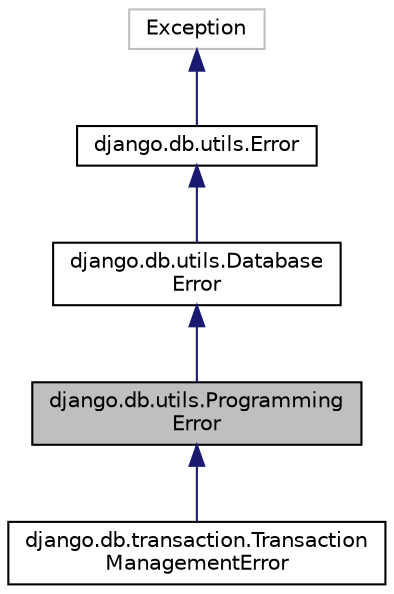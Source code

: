 digraph "django.db.utils.ProgrammingError"
{
 // LATEX_PDF_SIZE
  edge [fontname="Helvetica",fontsize="10",labelfontname="Helvetica",labelfontsize="10"];
  node [fontname="Helvetica",fontsize="10",shape=record];
  Node1 [label="django.db.utils.Programming\lError",height=0.2,width=0.4,color="black", fillcolor="grey75", style="filled", fontcolor="black",tooltip=" "];
  Node2 -> Node1 [dir="back",color="midnightblue",fontsize="10",style="solid",fontname="Helvetica"];
  Node2 [label="django.db.utils.Database\lError",height=0.2,width=0.4,color="black", fillcolor="white", style="filled",URL="$classdjango_1_1db_1_1utils_1_1_database_error.html",tooltip=" "];
  Node3 -> Node2 [dir="back",color="midnightblue",fontsize="10",style="solid",fontname="Helvetica"];
  Node3 [label="django.db.utils.Error",height=0.2,width=0.4,color="black", fillcolor="white", style="filled",URL="$classdjango_1_1db_1_1utils_1_1_error.html",tooltip=" "];
  Node4 -> Node3 [dir="back",color="midnightblue",fontsize="10",style="solid",fontname="Helvetica"];
  Node4 [label="Exception",height=0.2,width=0.4,color="grey75", fillcolor="white", style="filled",tooltip=" "];
  Node1 -> Node5 [dir="back",color="midnightblue",fontsize="10",style="solid",fontname="Helvetica"];
  Node5 [label="django.db.transaction.Transaction\lManagementError",height=0.2,width=0.4,color="black", fillcolor="white", style="filled",URL="$classdjango_1_1db_1_1transaction_1_1_transaction_management_error.html",tooltip=" "];
}
